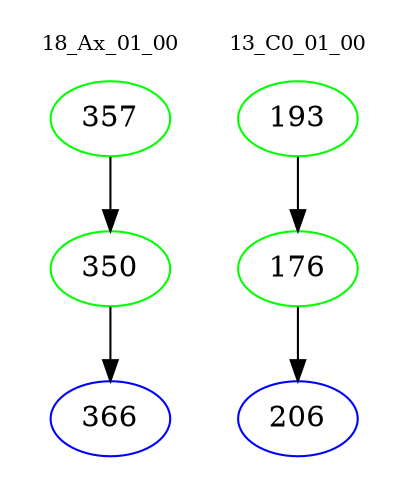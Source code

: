 digraph{
subgraph cluster_0 {
color = white
label = "18_Ax_01_00";
fontsize=10;
T0_357 [label="357", color="green"]
T0_357 -> T0_350 [color="black"]
T0_350 [label="350", color="green"]
T0_350 -> T0_366 [color="black"]
T0_366 [label="366", color="blue"]
}
subgraph cluster_1 {
color = white
label = "13_C0_01_00";
fontsize=10;
T1_193 [label="193", color="green"]
T1_193 -> T1_176 [color="black"]
T1_176 [label="176", color="green"]
T1_176 -> T1_206 [color="black"]
T1_206 [label="206", color="blue"]
}
}
